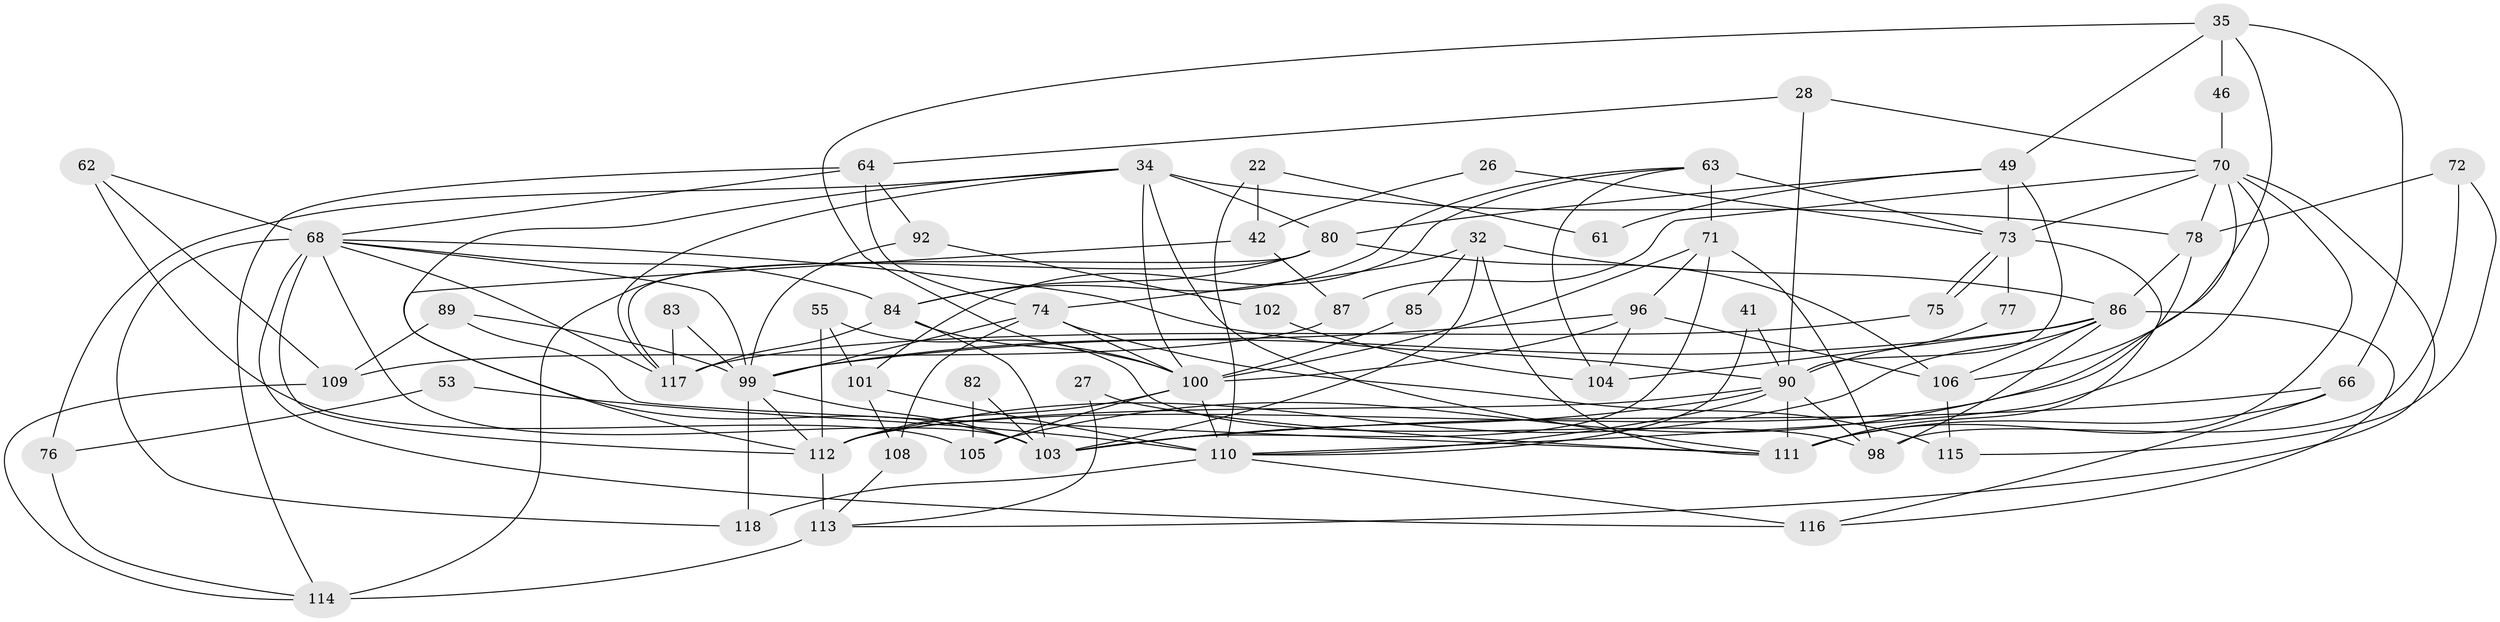 // original degree distribution, {4: 0.2966101694915254, 6: 0.07627118644067797, 2: 0.1271186440677966, 3: 0.2627118644067797, 5: 0.17796610169491525, 8: 0.00847457627118644, 7: 0.05084745762711865}
// Generated by graph-tools (version 1.1) at 2025/49/03/09/25 04:49:01]
// undirected, 59 vertices, 140 edges
graph export_dot {
graph [start="1"]
  node [color=gray90,style=filled];
  22;
  26;
  27;
  28;
  32;
  34 [super="+18"];
  35 [super="+5"];
  41;
  42 [super="+9"];
  46;
  49;
  53;
  55;
  61;
  62;
  63 [super="+39+57"];
  64;
  66;
  68 [super="+16+30+59"];
  70 [super="+65+37"];
  71;
  72;
  73 [super="+45+38+36"];
  74 [super="+69"];
  75;
  76;
  77;
  78;
  80 [super="+4+11"];
  82;
  83;
  84 [super="+13+79"];
  85;
  86 [super="+50"];
  87;
  89 [super="+8+21"];
  90 [super="+44+23"];
  92;
  96;
  98;
  99 [super="+2+14+29"];
  100 [super="+60"];
  101 [super="+94"];
  102;
  103 [super="+43+51"];
  104;
  105;
  106 [super="+88"];
  108;
  109;
  110 [super="+107"];
  111 [super="+7+12+97+81"];
  112 [super="+40+67"];
  113 [super="+91"];
  114 [super="+95"];
  115;
  116;
  117 [super="+17+58"];
  118 [super="+93"];
  22 -- 42 [weight=2];
  22 -- 110;
  22 -- 61;
  26 -- 42;
  26 -- 73;
  27 -- 111;
  27 -- 113;
  28 -- 64;
  28 -- 90;
  28 -- 70;
  32 -- 86;
  32 -- 74;
  32 -- 85;
  32 -- 103;
  32 -- 111;
  34 -- 103;
  34 -- 76;
  34 -- 80 [weight=2];
  34 -- 100;
  34 -- 78;
  34 -- 111;
  34 -- 117;
  35 -- 46;
  35 -- 66;
  35 -- 49;
  35 -- 106;
  35 -- 100;
  41 -- 90;
  41 -- 110;
  42 -- 87;
  42 -- 112;
  46 -- 70;
  49 -- 80;
  49 -- 61;
  49 -- 73;
  49 -- 90;
  53 -- 76;
  53 -- 110;
  55 -- 98;
  55 -- 101;
  55 -- 112;
  62 -- 109;
  62 -- 105;
  62 -- 68;
  63 -- 71 [weight=2];
  63 -- 104;
  63 -- 101;
  63 -- 73 [weight=3];
  63 -- 84 [weight=2];
  64 -- 92;
  64 -- 114;
  64 -- 68;
  64 -- 74;
  66 -- 116;
  66 -- 111;
  66 -- 103;
  68 -- 118 [weight=2];
  68 -- 112 [weight=3];
  68 -- 116;
  68 -- 117 [weight=2];
  68 -- 103;
  68 -- 99 [weight=2];
  68 -- 90;
  68 -- 84;
  70 -- 111;
  70 -- 87 [weight=2];
  70 -- 110 [weight=2];
  70 -- 73 [weight=3];
  70 -- 78;
  70 -- 112 [weight=3];
  70 -- 113;
  71 -- 103 [weight=2];
  71 -- 96;
  71 -- 98;
  71 -- 100;
  72 -- 78;
  72 -- 98;
  72 -- 115;
  73 -- 75;
  73 -- 75;
  73 -- 77;
  73 -- 111 [weight=3];
  74 -- 100 [weight=2];
  74 -- 99;
  74 -- 115;
  74 -- 108;
  75 -- 117;
  76 -- 114;
  77 -- 90;
  78 -- 105;
  78 -- 86;
  80 -- 106 [weight=2];
  80 -- 114;
  80 -- 84;
  80 -- 117;
  82 -- 105;
  82 -- 103;
  83 -- 117;
  83 -- 99;
  84 -- 103 [weight=2];
  84 -- 117;
  84 -- 100;
  85 -- 100;
  86 -- 98;
  86 -- 99;
  86 -- 116;
  86 -- 104;
  86 -- 106;
  86 -- 112;
  87 -- 109;
  89 -- 109 [weight=2];
  89 -- 99 [weight=2];
  89 -- 111 [weight=2];
  90 -- 98;
  90 -- 103;
  90 -- 111 [weight=3];
  90 -- 110;
  90 -- 112;
  92 -- 102;
  92 -- 99;
  96 -- 104;
  96 -- 99;
  96 -- 106;
  96 -- 100;
  99 -- 118 [weight=2];
  99 -- 103 [weight=2];
  99 -- 112;
  100 -- 105;
  100 -- 112 [weight=3];
  100 -- 110;
  101 -- 108;
  101 -- 110 [weight=2];
  102 -- 104;
  106 -- 115;
  108 -- 113;
  109 -- 114;
  110 -- 118 [weight=2];
  110 -- 116;
  112 -- 113 [weight=2];
  113 -- 114 [weight=2];
}
